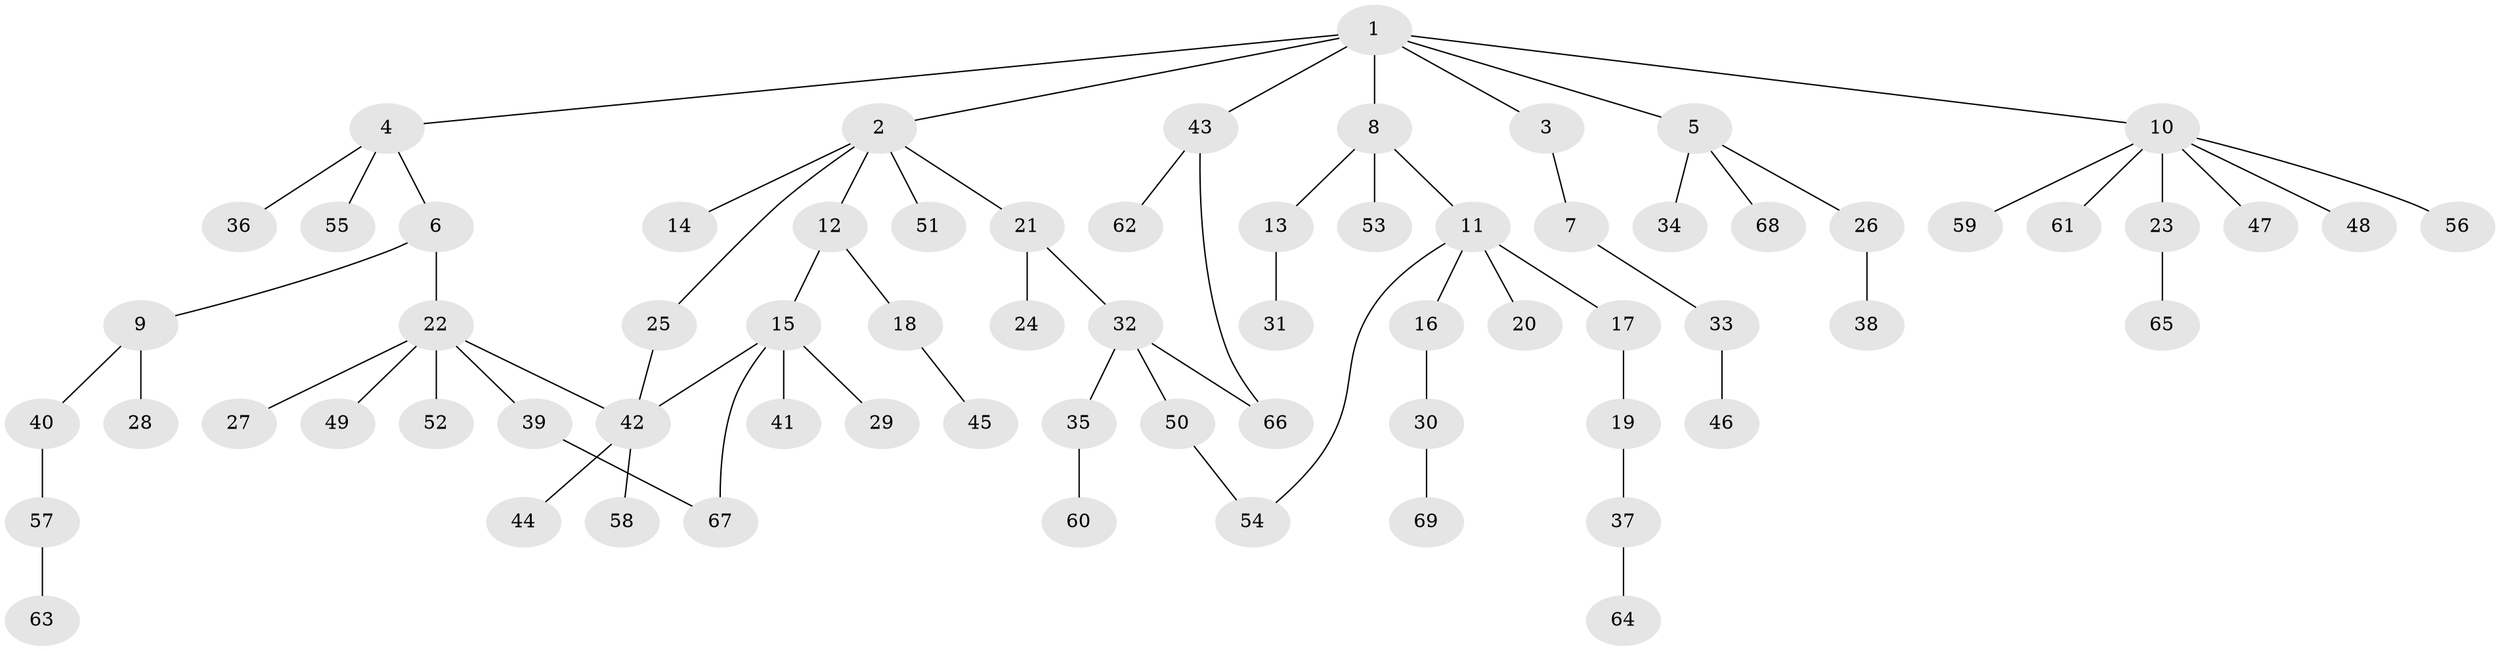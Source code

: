 // coarse degree distribution, {8: 0.02127659574468085, 6: 0.0425531914893617, 2: 0.1702127659574468, 3: 0.0425531914893617, 4: 0.1276595744680851, 5: 0.0425531914893617, 1: 0.5531914893617021}
// Generated by graph-tools (version 1.1) at 2025/23/03/03/25 07:23:35]
// undirected, 69 vertices, 73 edges
graph export_dot {
graph [start="1"]
  node [color=gray90,style=filled];
  1;
  2;
  3;
  4;
  5;
  6;
  7;
  8;
  9;
  10;
  11;
  12;
  13;
  14;
  15;
  16;
  17;
  18;
  19;
  20;
  21;
  22;
  23;
  24;
  25;
  26;
  27;
  28;
  29;
  30;
  31;
  32;
  33;
  34;
  35;
  36;
  37;
  38;
  39;
  40;
  41;
  42;
  43;
  44;
  45;
  46;
  47;
  48;
  49;
  50;
  51;
  52;
  53;
  54;
  55;
  56;
  57;
  58;
  59;
  60;
  61;
  62;
  63;
  64;
  65;
  66;
  67;
  68;
  69;
  1 -- 2;
  1 -- 3;
  1 -- 4;
  1 -- 5;
  1 -- 8;
  1 -- 10;
  1 -- 43;
  2 -- 12;
  2 -- 14;
  2 -- 21;
  2 -- 25;
  2 -- 51;
  3 -- 7;
  4 -- 6;
  4 -- 36;
  4 -- 55;
  5 -- 26;
  5 -- 34;
  5 -- 68;
  6 -- 9;
  6 -- 22;
  7 -- 33;
  8 -- 11;
  8 -- 13;
  8 -- 53;
  9 -- 28;
  9 -- 40;
  10 -- 23;
  10 -- 47;
  10 -- 48;
  10 -- 56;
  10 -- 59;
  10 -- 61;
  11 -- 16;
  11 -- 17;
  11 -- 20;
  11 -- 54;
  12 -- 15;
  12 -- 18;
  13 -- 31;
  15 -- 29;
  15 -- 41;
  15 -- 67;
  15 -- 42;
  16 -- 30;
  17 -- 19;
  18 -- 45;
  19 -- 37;
  21 -- 24;
  21 -- 32;
  22 -- 27;
  22 -- 39;
  22 -- 49;
  22 -- 52;
  22 -- 42;
  23 -- 65;
  25 -- 42;
  26 -- 38;
  30 -- 69;
  32 -- 35;
  32 -- 50;
  32 -- 66;
  33 -- 46;
  35 -- 60;
  37 -- 64;
  39 -- 67;
  40 -- 57;
  42 -- 44;
  42 -- 58;
  43 -- 62;
  43 -- 66;
  50 -- 54;
  57 -- 63;
}

